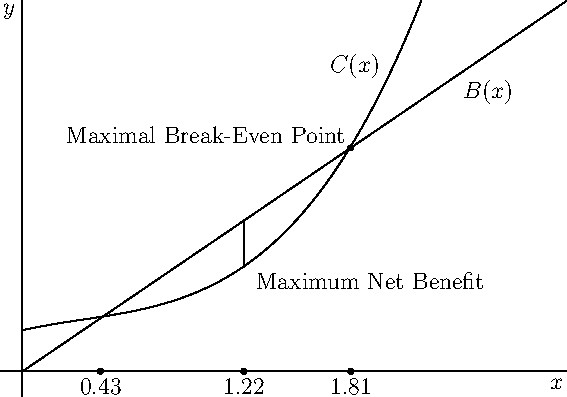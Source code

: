 size(10cm,7cm,IgnoreAspect);
import graph; 
xaxis("$x$");
yaxis("$y$");
real f1(real x) {return x^3-x^2+x+1;}
real f2(real x) {return 3x;}
draw(graph(f1,0,2.2));
draw(graph(f2,0,3));
label("$B(x)$",(2.4,7.2),SE);
label("$C(x)$",(2,7),NW);
draw((1.22,2.53)--(1.22,3.65));
label("Maximum Net Benefit",(1.26,2.53),SE);
dot("$1.22$",(1.22,0),S);
dot("$0.43$",(0.43,0),S);
dot("$1.81$",(1.81,0),S);
dot("Maximal Break-Even Point",(1.81,5.43),NW);

